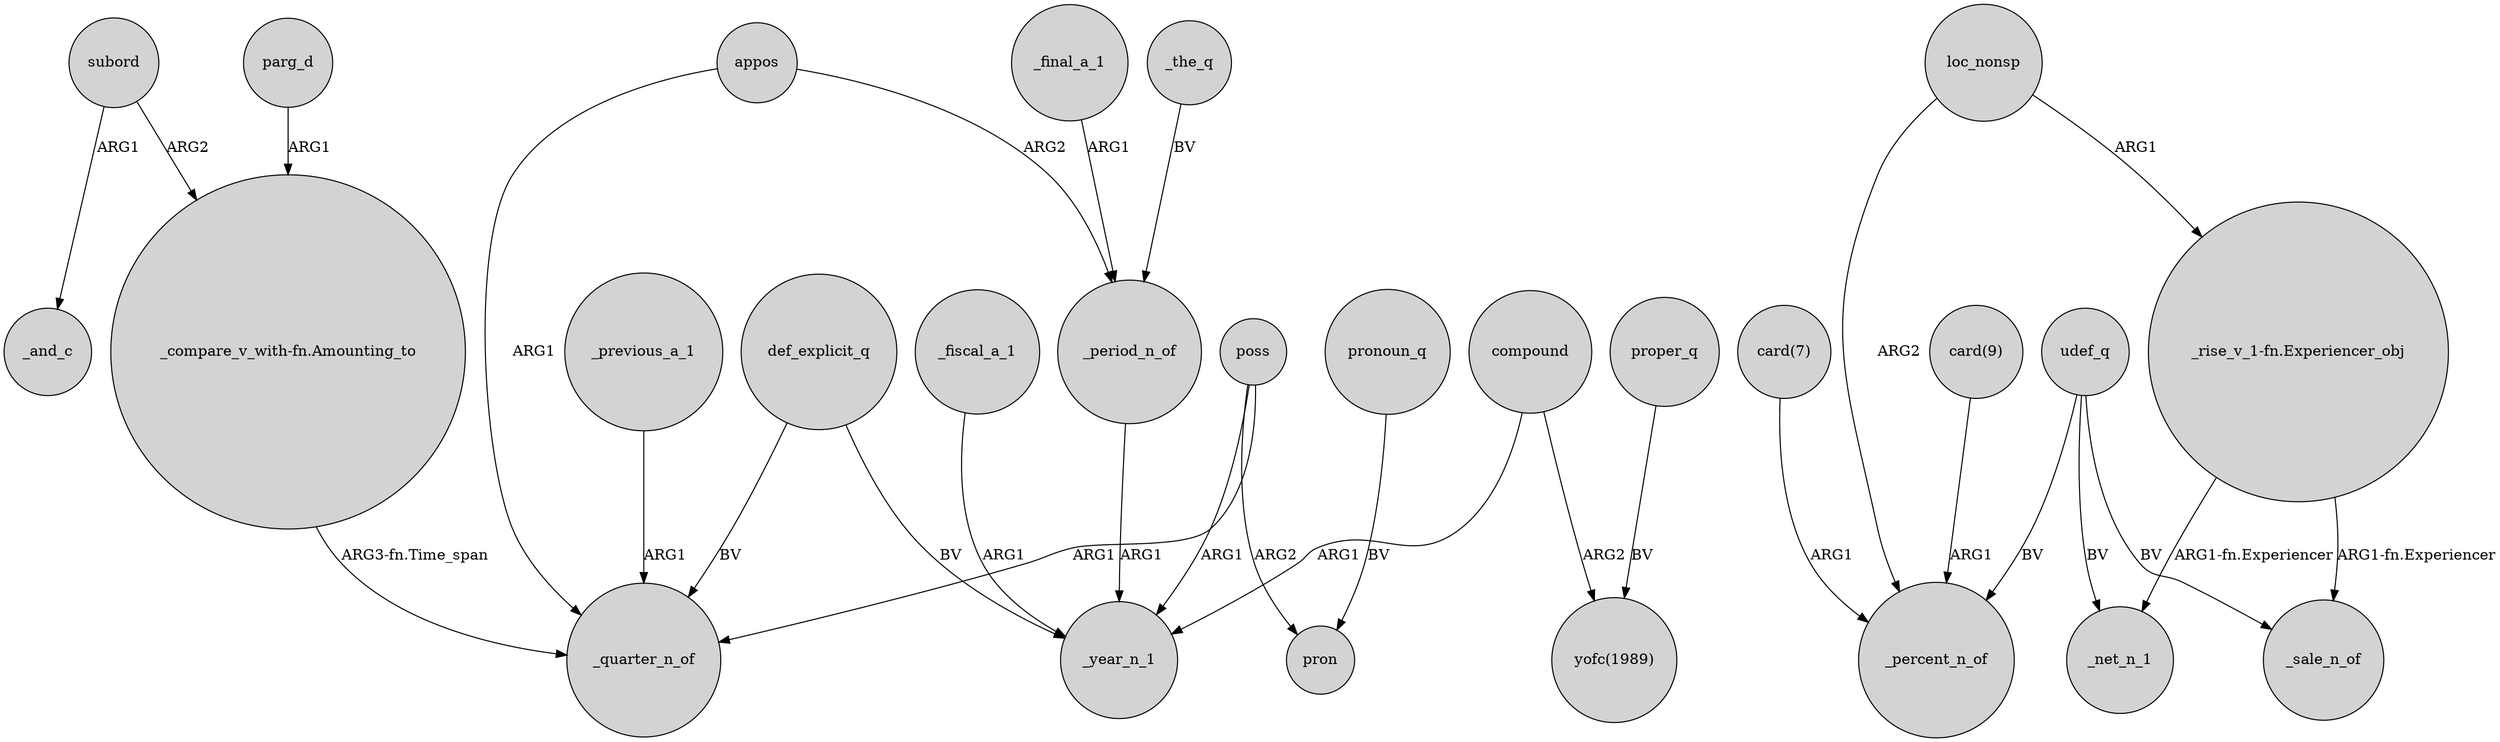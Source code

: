 digraph {
	node [shape=circle style=filled]
	appos -> _quarter_n_of [label=ARG1]
	"card(7)" -> _percent_n_of [label=ARG1]
	loc_nonsp -> "_rise_v_1-fn.Experiencer_obj" [label=ARG1]
	def_explicit_q -> _quarter_n_of [label=BV]
	_fiscal_a_1 -> _year_n_1 [label=ARG1]
	appos -> _period_n_of [label=ARG2]
	"_rise_v_1-fn.Experiencer_obj" -> _sale_n_of [label="ARG1-fn.Experiencer"]
	"card(9)" -> _percent_n_of [label=ARG1]
	"_rise_v_1-fn.Experiencer_obj" -> _net_n_1 [label="ARG1-fn.Experiencer"]
	udef_q -> _sale_n_of [label=BV]
	compound -> _year_n_1 [label=ARG1]
	def_explicit_q -> _year_n_1 [label=BV]
	pronoun_q -> pron [label=BV]
	poss -> pron [label=ARG2]
	_final_a_1 -> _period_n_of [label=ARG1]
	udef_q -> _percent_n_of [label=BV]
	"_compare_v_with-fn.Amounting_to" -> _quarter_n_of [label="ARG3-fn.Time_span"]
	udef_q -> _net_n_1 [label=BV]
	_period_n_of -> _year_n_1 [label=ARG1]
	proper_q -> "yofc(1989)" [label=BV]
	poss -> _quarter_n_of [label=ARG1]
	_previous_a_1 -> _quarter_n_of [label=ARG1]
	poss -> _year_n_1 [label=ARG1]
	_the_q -> _period_n_of [label=BV]
	subord -> "_compare_v_with-fn.Amounting_to" [label=ARG2]
	compound -> "yofc(1989)" [label=ARG2]
	parg_d -> "_compare_v_with-fn.Amounting_to" [label=ARG1]
	subord -> _and_c [label=ARG1]
	loc_nonsp -> _percent_n_of [label=ARG2]
}

